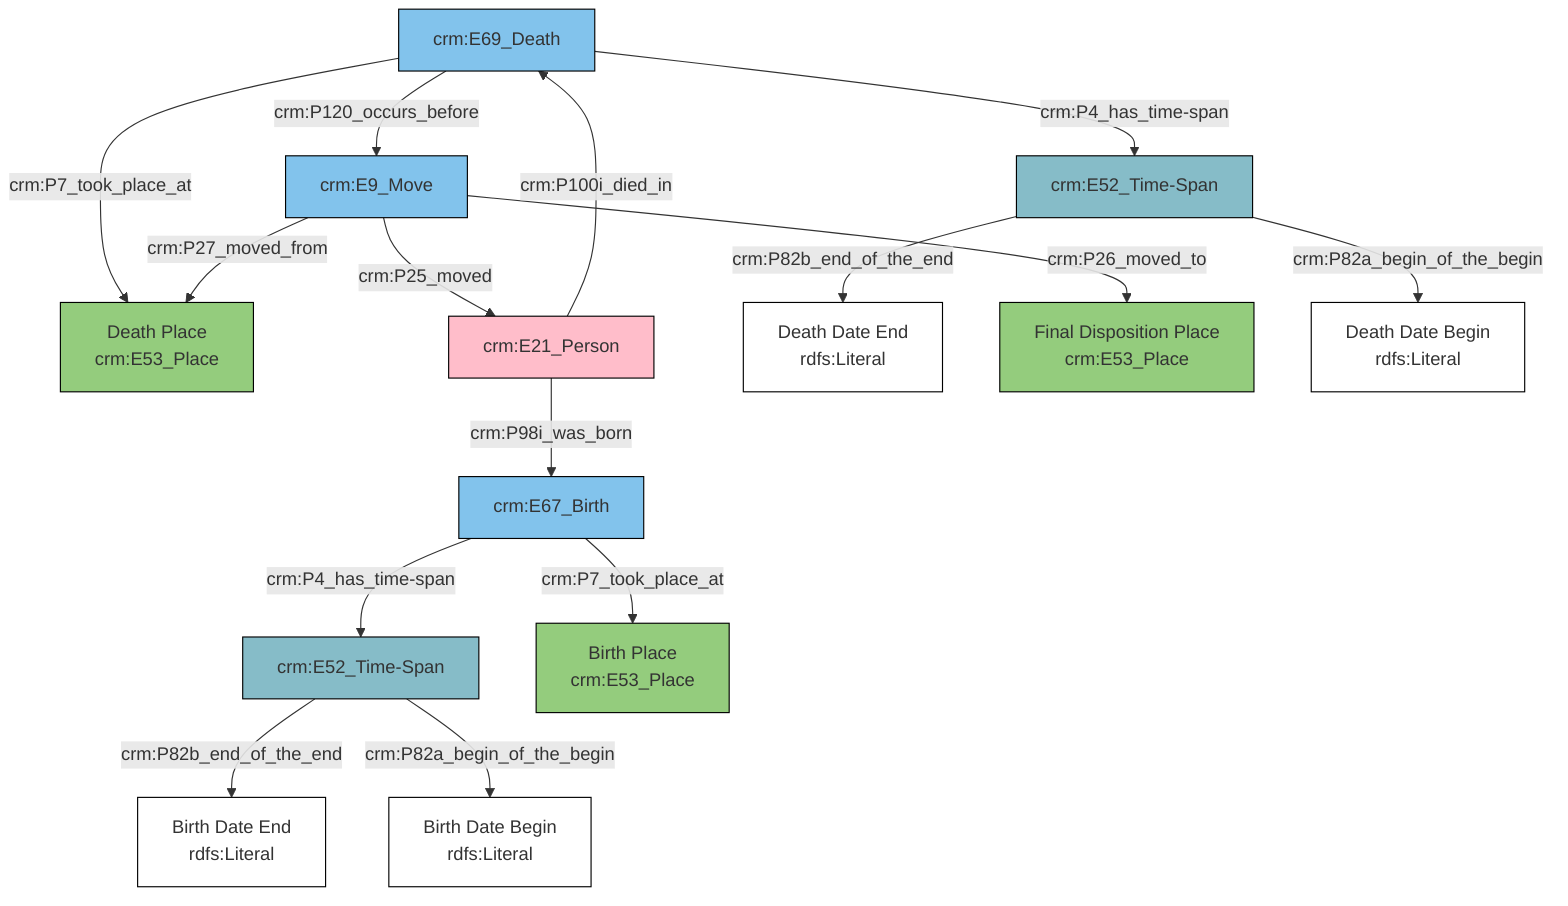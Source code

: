 graph TD
classDef Literal fill:#FFFFFF,stroke:#000000;
classDef CRM_Entity fill:#FFFFFF,stroke:#000000;
classDef Temporal_Entity fill:#82C3EC, stroke:#000000;
classDef Type fill:#FAB565, stroke:#000000;
classDef Time-Span fill:#86BCC8, stroke:#000000;
classDef Appellation fill:#FEF3BA, stroke:#000000;
classDef Place fill:#94CC7D, stroke:#000000;
classDef Persistent_Item fill:#FFFFFF, stroke:#000000;
classDef Conceptual_Object fill:#FDDC34, stroke:#000000;
classDef Physical_Thing fill:#E1BA9C, stroke:#000000;
classDef Actor fill:#ffbdca, stroke:#000000;
classDef PC_Classes fill:#cc80ff, stroke:#000000;
classDef Multi fill:#cccccc,stroke:#000000;
0["crm:E67_Birth"]:::Temporal_Entity -->|crm:P4_has_time-span| 1["crm:E52_Time-Span"]:::Time-Span
0["crm:E67_Birth"]:::Temporal_Entity -->|crm:P7_took_place_at| 2["Birth Place<br>crm:E53_Place"]:::Place
4["crm:E69_Death"]:::Temporal_Entity -->|crm:P7_took_place_at| 5["Death Place<br>crm:E53_Place"]:::Place
1["crm:E52_Time-Span"]:::Time-Span -->|crm:P82b_end_of_the_end| 11[Birth Date End<br>rdfs:Literal]:::Literal
12["crm:E52_Time-Span"]:::Time-Span -->|crm:P82b_end_of_the_end| 13[Death Date End<br>rdfs:Literal]:::Literal
1["crm:E52_Time-Span"]:::Time-Span -->|crm:P82a_begin_of_the_begin| 22[Birth Date Begin<br>rdfs:Literal]:::Literal
7["crm:E21_Person"]:::Actor -->|crm:P100i_died_in| 4["crm:E69_Death"]:::Temporal_Entity
16["crm:E9_Move"]:::Temporal_Entity -->|crm:P26_moved_to| 20["Final Disposition Place<br>crm:E53_Place"]:::Place
12["crm:E52_Time-Span"]:::Time-Span -->|crm:P82a_begin_of_the_begin| 25[Death Date Begin<br>rdfs:Literal]:::Literal
4["crm:E69_Death"]:::Temporal_Entity -->|crm:P120_occurs_before| 16["crm:E9_Move"]:::Temporal_Entity
7["crm:E21_Person"]:::Actor -->|crm:P98i_was_born| 0["crm:E67_Birth"]:::Temporal_Entity
16["crm:E9_Move"]:::Temporal_Entity -->|crm:P25_moved| 7["crm:E21_Person"]:::Actor
4["crm:E69_Death"]:::Temporal_Entity -->|crm:P4_has_time-span| 12["crm:E52_Time-Span"]:::Time-Span
16["crm:E9_Move"]:::Temporal_Entity -->|crm:P27_moved_from| 5["Death Place<br>crm:E53_Place"]:::Place

click 2 href "https://chin-rcip.github.io/collections-model/en/semantic-paths-specification/current/entry-nodes#birthformation-place" _blank
click 5 href "https://chin-rcip.github.io/collections-model/en/semantic-paths-specification/current/entry-nodes#deathdissolution-place" _blank
click 20 href "https://chin-rcip.github.io/collections-model/en/semantic-paths-specification/current/entry-nodes#final-disposition-place" _blank
click 22 href "https://chin-rcip.github.io/collections-model/en/semantic-paths-specification/current/entry-nodes#birthformation-date-begin" _blank
click 11 href "https://chin-rcip.github.io/collections-model/en/semantic-paths-specification/current/entry-nodes#birthformation-date-end" _blank
click 13 href "https://chin-rcip.github.io/collections-model/en/semantic-paths-specification/current/entry-nodes#deathdissolution-date-end" _blank
click 25 href "https://chin-rcip.github.io/collections-model/en/semantic-paths-specification/current/entry-nodes#deathdissolution-date-begin" _blank
